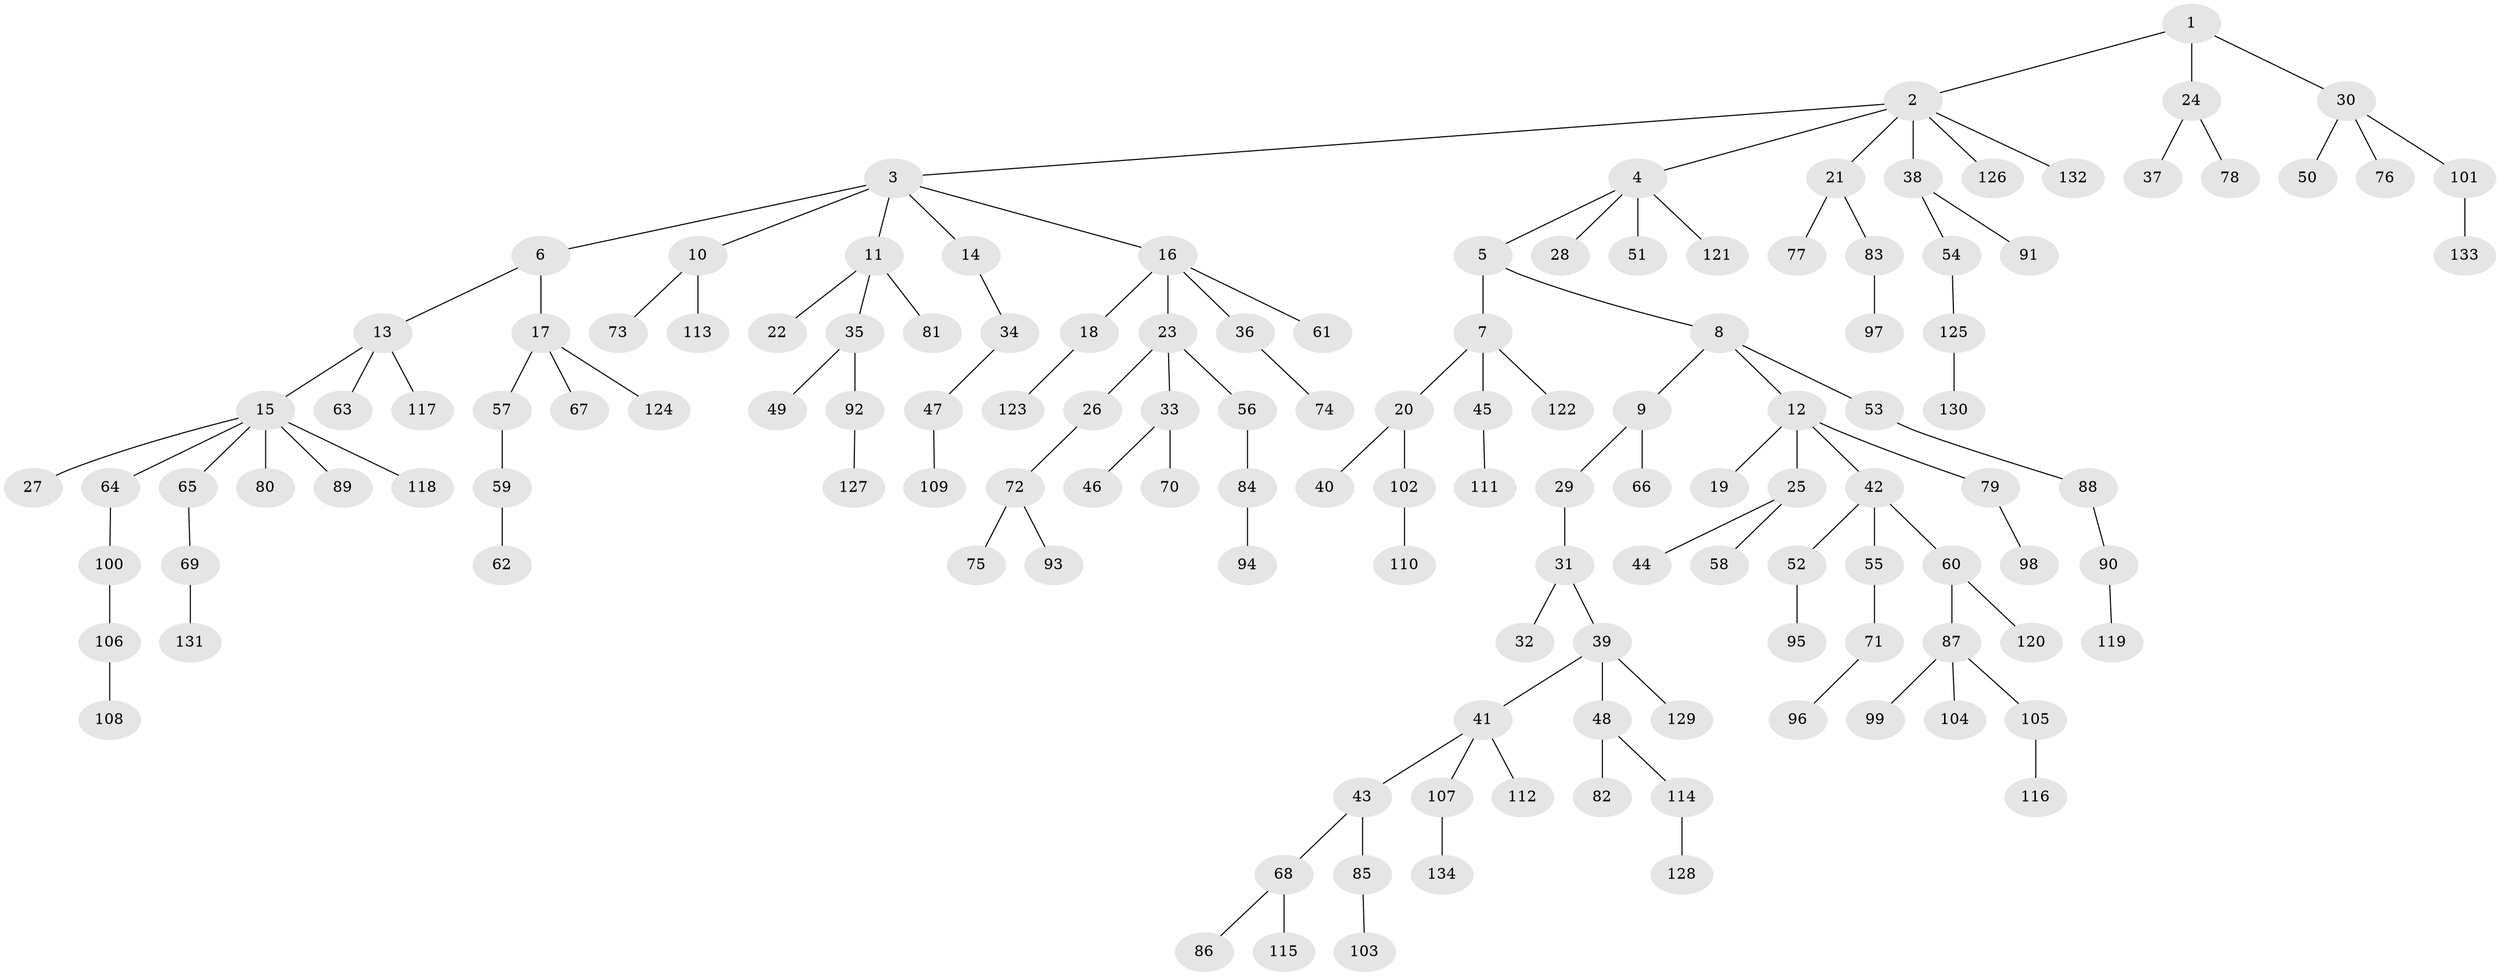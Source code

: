 // Generated by graph-tools (version 1.1) at 2025/02/03/09/25 03:02:31]
// undirected, 134 vertices, 133 edges
graph export_dot {
graph [start="1"]
  node [color=gray90,style=filled];
  1;
  2;
  3;
  4;
  5;
  6;
  7;
  8;
  9;
  10;
  11;
  12;
  13;
  14;
  15;
  16;
  17;
  18;
  19;
  20;
  21;
  22;
  23;
  24;
  25;
  26;
  27;
  28;
  29;
  30;
  31;
  32;
  33;
  34;
  35;
  36;
  37;
  38;
  39;
  40;
  41;
  42;
  43;
  44;
  45;
  46;
  47;
  48;
  49;
  50;
  51;
  52;
  53;
  54;
  55;
  56;
  57;
  58;
  59;
  60;
  61;
  62;
  63;
  64;
  65;
  66;
  67;
  68;
  69;
  70;
  71;
  72;
  73;
  74;
  75;
  76;
  77;
  78;
  79;
  80;
  81;
  82;
  83;
  84;
  85;
  86;
  87;
  88;
  89;
  90;
  91;
  92;
  93;
  94;
  95;
  96;
  97;
  98;
  99;
  100;
  101;
  102;
  103;
  104;
  105;
  106;
  107;
  108;
  109;
  110;
  111;
  112;
  113;
  114;
  115;
  116;
  117;
  118;
  119;
  120;
  121;
  122;
  123;
  124;
  125;
  126;
  127;
  128;
  129;
  130;
  131;
  132;
  133;
  134;
  1 -- 2;
  1 -- 24;
  1 -- 30;
  2 -- 3;
  2 -- 4;
  2 -- 21;
  2 -- 38;
  2 -- 126;
  2 -- 132;
  3 -- 6;
  3 -- 10;
  3 -- 11;
  3 -- 14;
  3 -- 16;
  4 -- 5;
  4 -- 28;
  4 -- 51;
  4 -- 121;
  5 -- 7;
  5 -- 8;
  6 -- 13;
  6 -- 17;
  7 -- 20;
  7 -- 45;
  7 -- 122;
  8 -- 9;
  8 -- 12;
  8 -- 53;
  9 -- 29;
  9 -- 66;
  10 -- 73;
  10 -- 113;
  11 -- 22;
  11 -- 35;
  11 -- 81;
  12 -- 19;
  12 -- 25;
  12 -- 42;
  12 -- 79;
  13 -- 15;
  13 -- 63;
  13 -- 117;
  14 -- 34;
  15 -- 27;
  15 -- 64;
  15 -- 65;
  15 -- 80;
  15 -- 89;
  15 -- 118;
  16 -- 18;
  16 -- 23;
  16 -- 36;
  16 -- 61;
  17 -- 57;
  17 -- 67;
  17 -- 124;
  18 -- 123;
  20 -- 40;
  20 -- 102;
  21 -- 77;
  21 -- 83;
  23 -- 26;
  23 -- 33;
  23 -- 56;
  24 -- 37;
  24 -- 78;
  25 -- 44;
  25 -- 58;
  26 -- 72;
  29 -- 31;
  30 -- 50;
  30 -- 76;
  30 -- 101;
  31 -- 32;
  31 -- 39;
  33 -- 46;
  33 -- 70;
  34 -- 47;
  35 -- 49;
  35 -- 92;
  36 -- 74;
  38 -- 54;
  38 -- 91;
  39 -- 41;
  39 -- 48;
  39 -- 129;
  41 -- 43;
  41 -- 107;
  41 -- 112;
  42 -- 52;
  42 -- 55;
  42 -- 60;
  43 -- 68;
  43 -- 85;
  45 -- 111;
  47 -- 109;
  48 -- 82;
  48 -- 114;
  52 -- 95;
  53 -- 88;
  54 -- 125;
  55 -- 71;
  56 -- 84;
  57 -- 59;
  59 -- 62;
  60 -- 87;
  60 -- 120;
  64 -- 100;
  65 -- 69;
  68 -- 86;
  68 -- 115;
  69 -- 131;
  71 -- 96;
  72 -- 75;
  72 -- 93;
  79 -- 98;
  83 -- 97;
  84 -- 94;
  85 -- 103;
  87 -- 99;
  87 -- 104;
  87 -- 105;
  88 -- 90;
  90 -- 119;
  92 -- 127;
  100 -- 106;
  101 -- 133;
  102 -- 110;
  105 -- 116;
  106 -- 108;
  107 -- 134;
  114 -- 128;
  125 -- 130;
}
